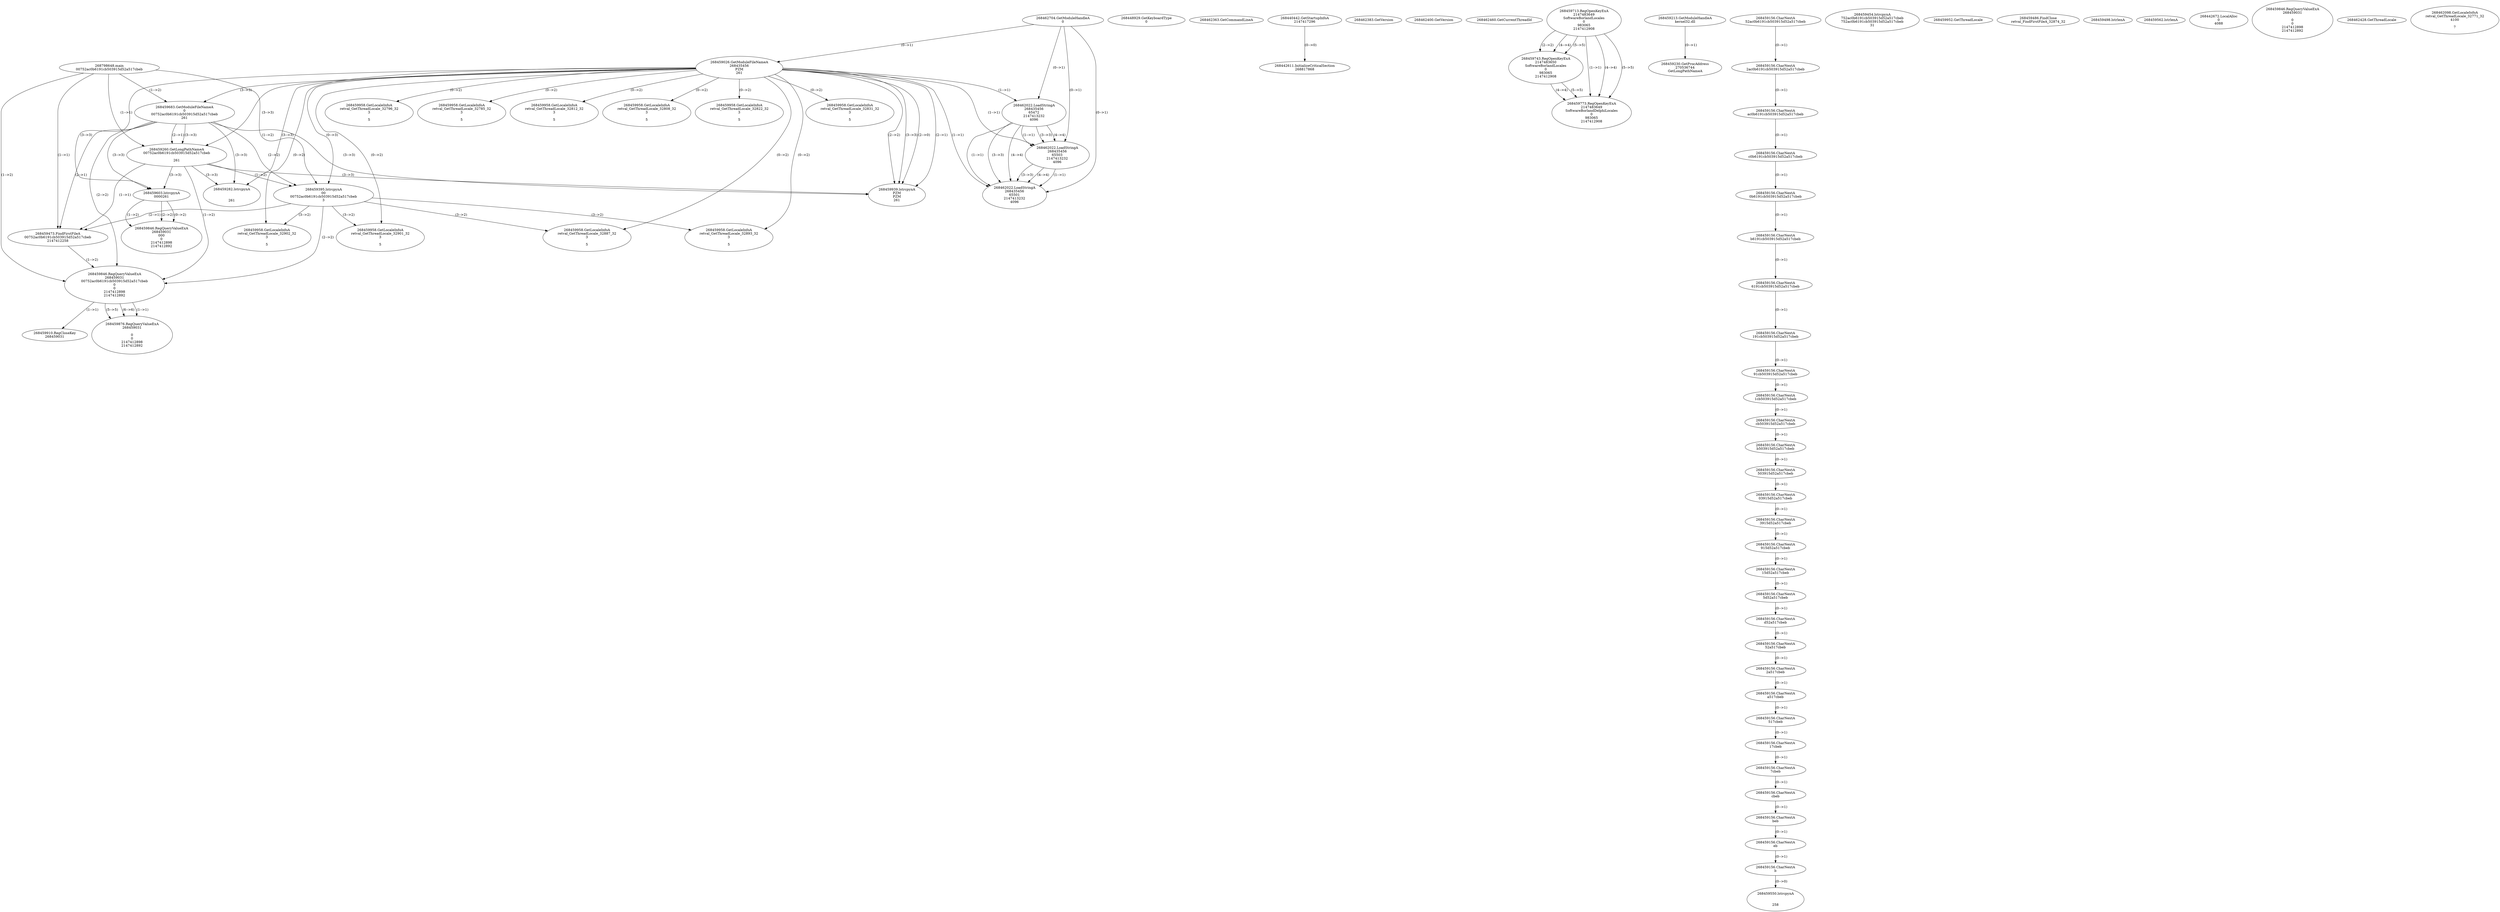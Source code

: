 // Global SCDG with merge call
digraph {
	0 [label="268798648.main
00752ac0b6191cb503915d52a517cbeb"]
	1 [label="268462704.GetModuleHandleA
0"]
	2 [label="268448929.GetKeyboardType
0"]
	3 [label="268462363.GetCommandLineA
"]
	4 [label="268440442.GetStartupInfoA
2147417296"]
	5 [label="268462383.GetVersion
"]
	6 [label="268462400.GetVersion
"]
	7 [label="268462460.GetCurrentThreadId
"]
	8 [label="268459026.GetModuleFileNameA
268435456
PZM
261"]
	1 -> 8 [label="(0-->1)"]
	9 [label="268459683.GetModuleFileNameA
0
00752ac0b6191cb503915d52a517cbeb
261"]
	0 -> 9 [label="(1-->2)"]
	8 -> 9 [label="(3-->3)"]
	10 [label="268459713.RegOpenKeyExA
2147483649
Software\Borland\Locales
0
983065
2147412908"]
	11 [label="268459743.RegOpenKeyExA
2147483650
Software\Borland\Locales
0
983065
2147412908"]
	10 -> 11 [label="(2-->2)"]
	10 -> 11 [label="(4-->4)"]
	10 -> 11 [label="(5-->5)"]
	12 [label="268459213.GetModuleHandleA
kernel32.dll"]
	13 [label="268459230.GetProcAddress
270536744
GetLongPathNameA"]
	12 -> 13 [label="(0-->1)"]
	14 [label="268459260.GetLongPathNameA
00752ac0b6191cb503915d52a517cbeb

261"]
	0 -> 14 [label="(1-->1)"]
	9 -> 14 [label="(2-->1)"]
	8 -> 14 [label="(3-->3)"]
	9 -> 14 [label="(3-->3)"]
	15 [label="268459395.lstrcpynA
00
00752ac0b6191cb503915d52a517cbeb
3"]
	0 -> 15 [label="(1-->2)"]
	9 -> 15 [label="(2-->2)"]
	14 -> 15 [label="(1-->2)"]
	8 -> 15 [label="(0-->3)"]
	16 [label="268459156.CharNextA
52ac0b6191cb503915d52a517cbeb"]
	17 [label="268459156.CharNextA
2ac0b6191cb503915d52a517cbeb"]
	16 -> 17 [label="(0-->1)"]
	18 [label="268459156.CharNextA
ac0b6191cb503915d52a517cbeb"]
	17 -> 18 [label="(0-->1)"]
	19 [label="268459156.CharNextA
c0b6191cb503915d52a517cbeb"]
	18 -> 19 [label="(0-->1)"]
	20 [label="268459156.CharNextA
0b6191cb503915d52a517cbeb"]
	19 -> 20 [label="(0-->1)"]
	21 [label="268459156.CharNextA
b6191cb503915d52a517cbeb"]
	20 -> 21 [label="(0-->1)"]
	22 [label="268459156.CharNextA
6191cb503915d52a517cbeb"]
	21 -> 22 [label="(0-->1)"]
	23 [label="268459156.CharNextA
191cb503915d52a517cbeb"]
	22 -> 23 [label="(0-->1)"]
	24 [label="268459156.CharNextA
91cb503915d52a517cbeb"]
	23 -> 24 [label="(0-->1)"]
	25 [label="268459156.CharNextA
1cb503915d52a517cbeb"]
	24 -> 25 [label="(0-->1)"]
	26 [label="268459156.CharNextA
cb503915d52a517cbeb"]
	25 -> 26 [label="(0-->1)"]
	27 [label="268459156.CharNextA
b503915d52a517cbeb"]
	26 -> 27 [label="(0-->1)"]
	28 [label="268459156.CharNextA
503915d52a517cbeb"]
	27 -> 28 [label="(0-->1)"]
	29 [label="268459156.CharNextA
03915d52a517cbeb"]
	28 -> 29 [label="(0-->1)"]
	30 [label="268459156.CharNextA
3915d52a517cbeb"]
	29 -> 30 [label="(0-->1)"]
	31 [label="268459156.CharNextA
915d52a517cbeb"]
	30 -> 31 [label="(0-->1)"]
	32 [label="268459156.CharNextA
15d52a517cbeb"]
	31 -> 32 [label="(0-->1)"]
	33 [label="268459156.CharNextA
5d52a517cbeb"]
	32 -> 33 [label="(0-->1)"]
	34 [label="268459156.CharNextA
d52a517cbeb"]
	33 -> 34 [label="(0-->1)"]
	35 [label="268459156.CharNextA
52a517cbeb"]
	34 -> 35 [label="(0-->1)"]
	36 [label="268459156.CharNextA
2a517cbeb"]
	35 -> 36 [label="(0-->1)"]
	37 [label="268459156.CharNextA
a517cbeb"]
	36 -> 37 [label="(0-->1)"]
	38 [label="268459156.CharNextA
517cbeb"]
	37 -> 38 [label="(0-->1)"]
	39 [label="268459156.CharNextA
17cbeb"]
	38 -> 39 [label="(0-->1)"]
	40 [label="268459156.CharNextA
7cbeb"]
	39 -> 40 [label="(0-->1)"]
	41 [label="268459156.CharNextA
cbeb"]
	40 -> 41 [label="(0-->1)"]
	42 [label="268459156.CharNextA
beb"]
	41 -> 42 [label="(0-->1)"]
	43 [label="268459156.CharNextA
eb"]
	42 -> 43 [label="(0-->1)"]
	44 [label="268459156.CharNextA
b"]
	43 -> 44 [label="(0-->1)"]
	45 [label="268459454.lstrcpynA
752ac0b6191cb503915d52a517cbeb
752ac0b6191cb503915d52a517cbeb
31"]
	46 [label="268459473.FindFirstFileA
00752ac0b6191cb503915d52a517cbeb
2147412258"]
	0 -> 46 [label="(1-->1)"]
	9 -> 46 [label="(2-->1)"]
	14 -> 46 [label="(1-->1)"]
	15 -> 46 [label="(2-->1)"]
	47 [label="268459846.RegQueryValueExA
268459031
00752ac0b6191cb503915d52a517cbeb
0
0
2147412898
2147412892"]
	0 -> 47 [label="(1-->2)"]
	9 -> 47 [label="(2-->2)"]
	14 -> 47 [label="(1-->2)"]
	15 -> 47 [label="(2-->2)"]
	46 -> 47 [label="(1-->2)"]
	48 [label="268459910.RegCloseKey
268459031"]
	47 -> 48 [label="(1-->1)"]
	49 [label="268459939.lstrcpynA
PZM
PZM
261"]
	8 -> 49 [label="(2-->1)"]
	8 -> 49 [label="(2-->2)"]
	8 -> 49 [label="(3-->3)"]
	9 -> 49 [label="(3-->3)"]
	14 -> 49 [label="(3-->3)"]
	8 -> 49 [label="(2-->0)"]
	50 [label="268459952.GetThreadLocale
"]
	51 [label="268459958.GetLocaleInfoA
retval_GetThreadLocale_32901_32
3

5"]
	8 -> 51 [label="(0-->2)"]
	15 -> 51 [label="(3-->2)"]
	52 [label="268462022.LoadStringA
268435456
65472
2147413232
4096"]
	1 -> 52 [label="(0-->1)"]
	8 -> 52 [label="(1-->1)"]
	53 [label="268459876.RegQueryValueExA
268459031

0
0
2147412898
2147412892"]
	47 -> 53 [label="(1-->1)"]
	47 -> 53 [label="(5-->5)"]
	47 -> 53 [label="(6-->6)"]
	54 [label="268459958.GetLocaleInfoA
retval_GetThreadLocale_32902_32
3

5"]
	8 -> 54 [label="(0-->2)"]
	15 -> 54 [label="(3-->2)"]
	55 [label="268462022.LoadStringA
268435456
65503
2147413232
4096"]
	1 -> 55 [label="(0-->1)"]
	8 -> 55 [label="(1-->1)"]
	52 -> 55 [label="(1-->1)"]
	52 -> 55 [label="(3-->3)"]
	52 -> 55 [label="(4-->4)"]
	56 [label="268462022.LoadStringA
268435456
65501
2147413232
4096"]
	1 -> 56 [label="(0-->1)"]
	8 -> 56 [label="(1-->1)"]
	52 -> 56 [label="(1-->1)"]
	55 -> 56 [label="(1-->1)"]
	52 -> 56 [label="(3-->3)"]
	55 -> 56 [label="(3-->3)"]
	52 -> 56 [label="(4-->4)"]
	55 -> 56 [label="(4-->4)"]
	57 [label="268459486.FindClose
retval_FindFirstFileA_32874_32"]
	58 [label="268459498.lstrlenA
"]
	59 [label="268459550.lstrcpynA


258"]
	44 -> 59 [label="(0-->0)"]
	60 [label="268459562.lstrlenA
"]
	61 [label="268459603.lstrcpynA
00\
00\
261"]
	8 -> 61 [label="(3-->3)"]
	9 -> 61 [label="(3-->3)"]
	14 -> 61 [label="(3-->3)"]
	62 [label="268459846.RegQueryValueExA
268459031
00\
0
0
2147412898
2147412892"]
	61 -> 62 [label="(1-->2)"]
	61 -> 62 [label="(2-->2)"]
	61 -> 62 [label="(0-->2)"]
	63 [label="268459958.GetLocaleInfoA
retval_GetThreadLocale_32887_32
3

5"]
	8 -> 63 [label="(0-->2)"]
	15 -> 63 [label="(3-->2)"]
	64 [label="268442611.InitializeCriticalSection
268817868"]
	4 -> 64 [label="(0-->0)"]
	65 [label="268442672.LocalAlloc
0
4088"]
	66 [label="268459282.lstrcpynA


261"]
	8 -> 66 [label="(3-->3)"]
	9 -> 66 [label="(3-->3)"]
	14 -> 66 [label="(3-->3)"]
	67 [label="268459846.RegQueryValueExA
268459031

0
0
2147412898
2147412892"]
	68 [label="268459958.GetLocaleInfoA
retval_GetThreadLocale_32796_32
3

5"]
	8 -> 68 [label="(0-->2)"]
	69 [label="268459958.GetLocaleInfoA
retval_GetThreadLocale_32785_32
3

5"]
	8 -> 69 [label="(0-->2)"]
	70 [label="268459958.GetLocaleInfoA
retval_GetThreadLocale_32812_32
3

5"]
	8 -> 70 [label="(0-->2)"]
	71 [label="268459773.RegOpenKeyExA
2147483649
Software\Borland\Delphi\Locales
0
983065
2147412908"]
	10 -> 71 [label="(1-->1)"]
	10 -> 71 [label="(4-->4)"]
	11 -> 71 [label="(4-->4)"]
	10 -> 71 [label="(5-->5)"]
	11 -> 71 [label="(5-->5)"]
	72 [label="268459958.GetLocaleInfoA
retval_GetThreadLocale_32808_32
3

5"]
	8 -> 72 [label="(0-->2)"]
	73 [label="268459958.GetLocaleInfoA
retval_GetThreadLocale_32822_32
3

5"]
	8 -> 73 [label="(0-->2)"]
	74 [label="268459958.GetLocaleInfoA
retval_GetThreadLocale_32893_32
3

5"]
	8 -> 74 [label="(0-->2)"]
	15 -> 74 [label="(3-->2)"]
	75 [label="268462428.GetThreadLocale
"]
	76 [label="268462098.GetLocaleInfoA
retval_GetThreadLocale_32771_32
4100

7"]
	77 [label="268459958.GetLocaleInfoA
retval_GetThreadLocale_32831_32
3

5"]
	8 -> 77 [label="(0-->2)"]
}
